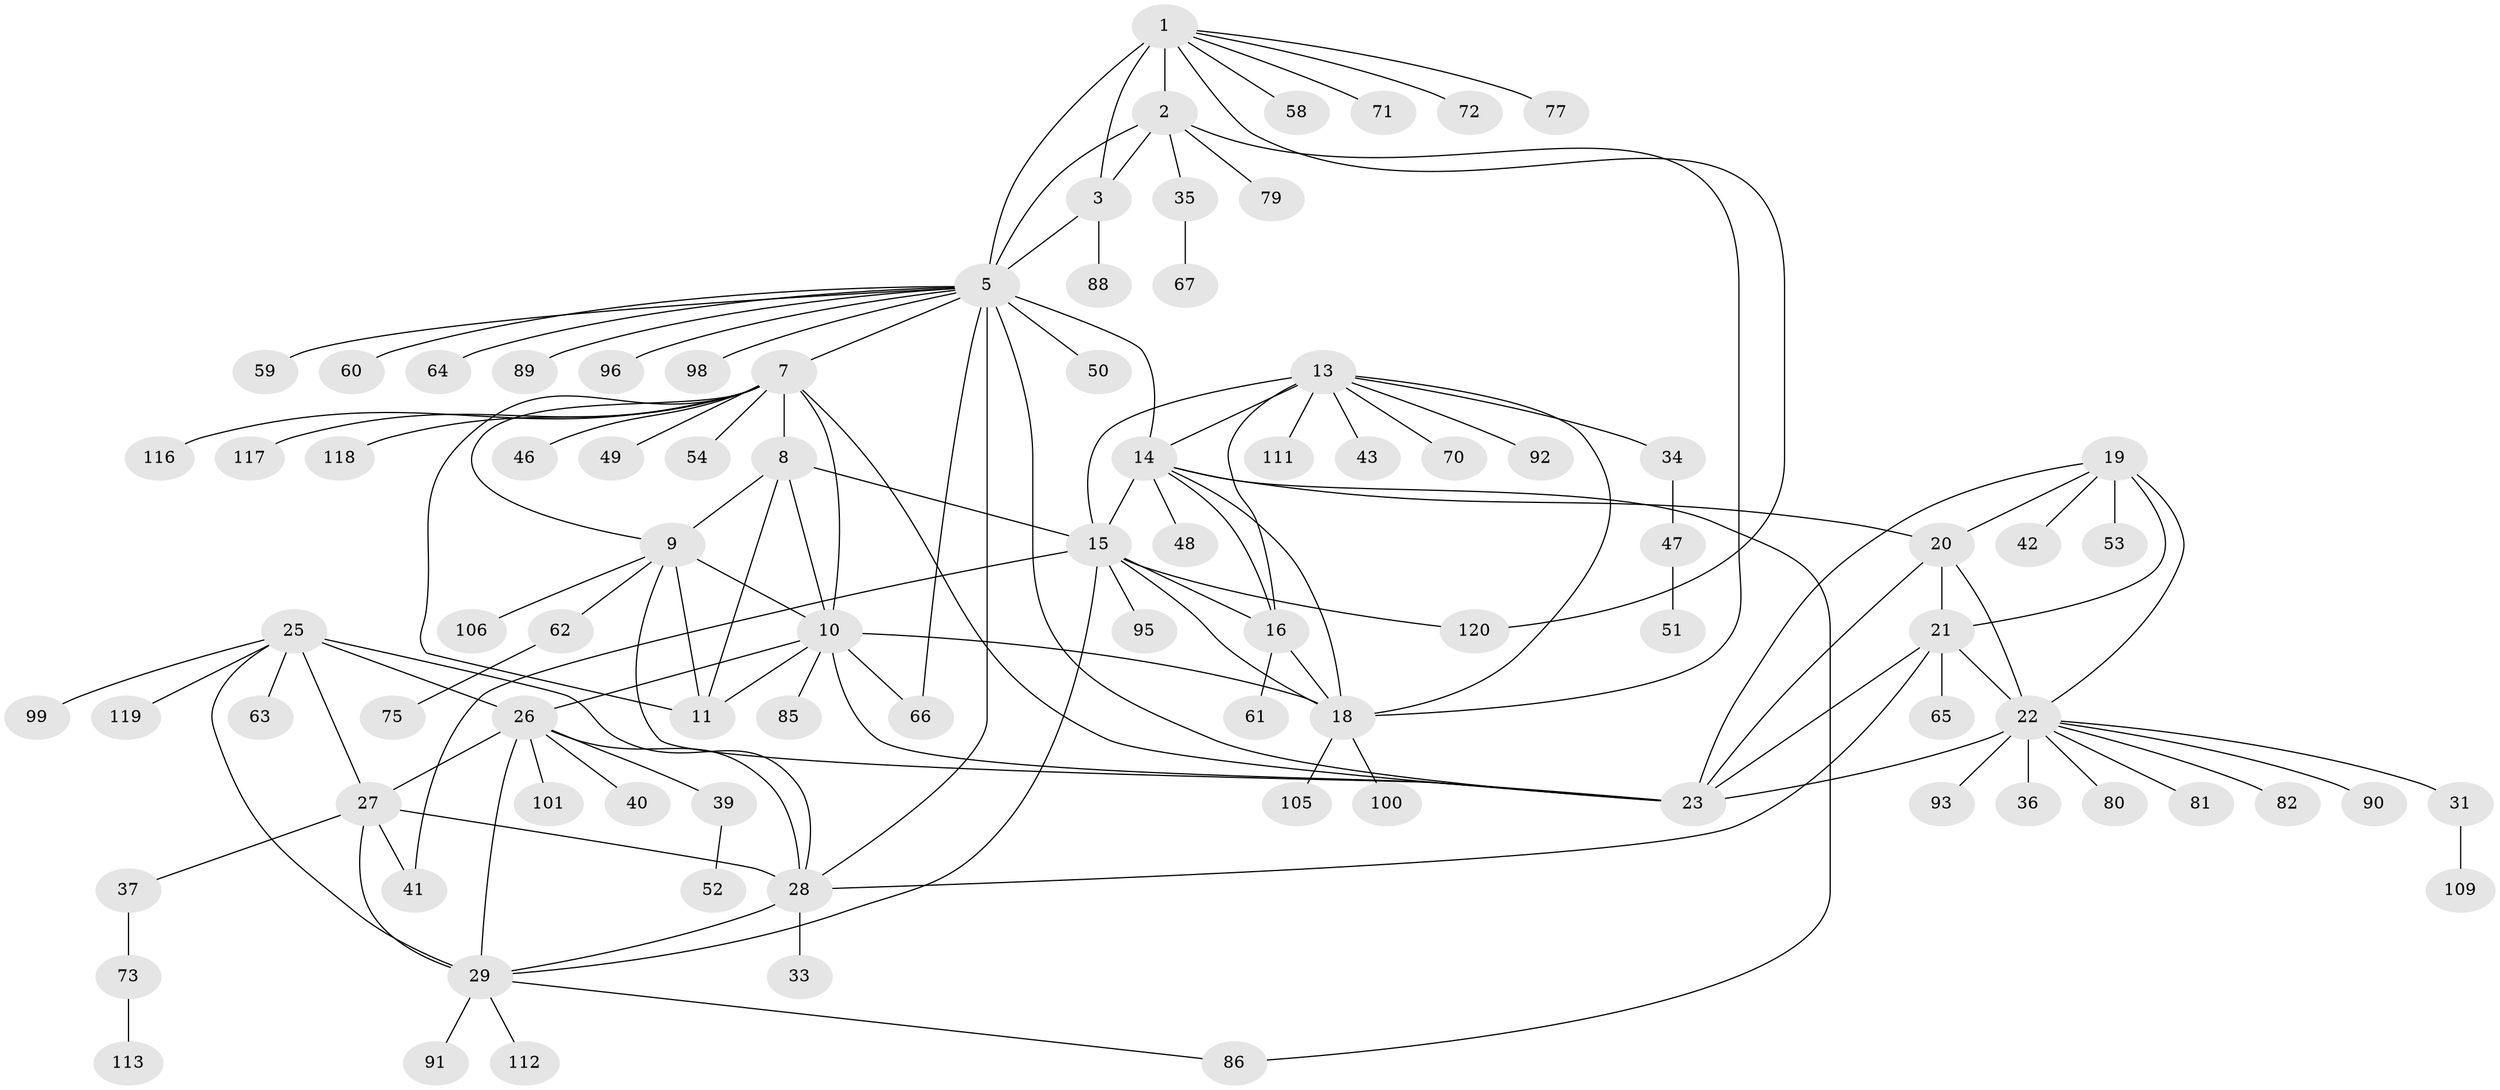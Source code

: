 // original degree distribution, {8: 0.05, 9: 0.058333333333333334, 6: 0.05, 7: 0.041666666666666664, 12: 0.008333333333333333, 10: 0.025, 14: 0.008333333333333333, 11: 0.008333333333333333, 3: 0.03333333333333333, 1: 0.5583333333333333, 2: 0.15833333333333333}
// Generated by graph-tools (version 1.1) at 2025/11/02/27/25 16:11:35]
// undirected, 89 vertices, 129 edges
graph export_dot {
graph [start="1"]
  node [color=gray90,style=filled];
  1 [super="+4"];
  2 [super="+103"];
  3 [super="+83"];
  5 [super="+6"];
  7 [super="+114"];
  8;
  9 [super="+12"];
  10 [super="+55"];
  11 [super="+56"];
  13 [super="+69"];
  14 [super="+17"];
  15 [super="+32"];
  16 [super="+44"];
  18 [super="+107"];
  19 [super="+57"];
  20 [super="+97"];
  21;
  22 [super="+24"];
  23 [super="+45"];
  25 [super="+76"];
  26 [super="+30"];
  27 [super="+108"];
  28 [super="+74"];
  29 [super="+102"];
  31 [super="+38"];
  33;
  34 [super="+84"];
  35 [super="+68"];
  36;
  37;
  39;
  40;
  41;
  42;
  43;
  46;
  47;
  48;
  49;
  50;
  51;
  52;
  53;
  54;
  58;
  59;
  60;
  61;
  62;
  63 [super="+78"];
  64 [super="+115"];
  65 [super="+87"];
  66;
  67 [super="+104"];
  70 [super="+110"];
  71;
  72;
  73;
  75 [super="+94"];
  77;
  79;
  80;
  81;
  82;
  85;
  86;
  88;
  89;
  90;
  91;
  92;
  93;
  95;
  96;
  98;
  99;
  100;
  101;
  105;
  106;
  109;
  111;
  112;
  113;
  116;
  117;
  118;
  119;
  120;
  1 -- 2 [weight=2];
  1 -- 3 [weight=2];
  1 -- 5 [weight=4];
  1 -- 71;
  1 -- 72;
  1 -- 120;
  1 -- 58;
  1 -- 77;
  2 -- 3;
  2 -- 5 [weight=2];
  2 -- 35;
  2 -- 79;
  2 -- 18;
  3 -- 5 [weight=2];
  3 -- 88;
  5 -- 7;
  5 -- 23;
  5 -- 28;
  5 -- 60;
  5 -- 66;
  5 -- 96;
  5 -- 64;
  5 -- 98;
  5 -- 50;
  5 -- 89;
  5 -- 59;
  5 -- 14;
  7 -- 8;
  7 -- 9 [weight=2];
  7 -- 10;
  7 -- 11;
  7 -- 46;
  7 -- 49;
  7 -- 54;
  7 -- 116;
  7 -- 117;
  7 -- 118;
  7 -- 23;
  8 -- 9 [weight=2];
  8 -- 10;
  8 -- 11;
  8 -- 15;
  9 -- 10 [weight=2];
  9 -- 11 [weight=2];
  9 -- 62;
  9 -- 23;
  9 -- 106;
  10 -- 11;
  10 -- 18;
  10 -- 26;
  10 -- 66;
  10 -- 85;
  10 -- 23;
  13 -- 14 [weight=2];
  13 -- 15;
  13 -- 16;
  13 -- 18;
  13 -- 34;
  13 -- 43;
  13 -- 70;
  13 -- 92;
  13 -- 111;
  14 -- 15 [weight=2];
  14 -- 16 [weight=2];
  14 -- 18 [weight=2];
  14 -- 20;
  14 -- 48;
  14 -- 86;
  15 -- 16;
  15 -- 18;
  15 -- 29;
  15 -- 95;
  15 -- 120;
  15 -- 41;
  16 -- 18;
  16 -- 61;
  18 -- 100;
  18 -- 105;
  19 -- 20;
  19 -- 21;
  19 -- 22 [weight=2];
  19 -- 23;
  19 -- 42;
  19 -- 53;
  20 -- 21;
  20 -- 22 [weight=2];
  20 -- 23;
  21 -- 22 [weight=2];
  21 -- 23;
  21 -- 28;
  21 -- 65;
  22 -- 23 [weight=2];
  22 -- 31;
  22 -- 81;
  22 -- 93;
  22 -- 36;
  22 -- 80;
  22 -- 82;
  22 -- 90;
  25 -- 26 [weight=2];
  25 -- 27;
  25 -- 28;
  25 -- 29;
  25 -- 63;
  25 -- 99;
  25 -- 119;
  26 -- 27 [weight=2];
  26 -- 28 [weight=2];
  26 -- 29 [weight=2];
  26 -- 39;
  26 -- 101;
  26 -- 40;
  27 -- 28;
  27 -- 29;
  27 -- 37;
  27 -- 41;
  28 -- 29;
  28 -- 33;
  29 -- 86;
  29 -- 91;
  29 -- 112;
  31 -- 109;
  34 -- 47;
  35 -- 67;
  37 -- 73;
  39 -- 52;
  47 -- 51;
  62 -- 75;
  73 -- 113;
}
